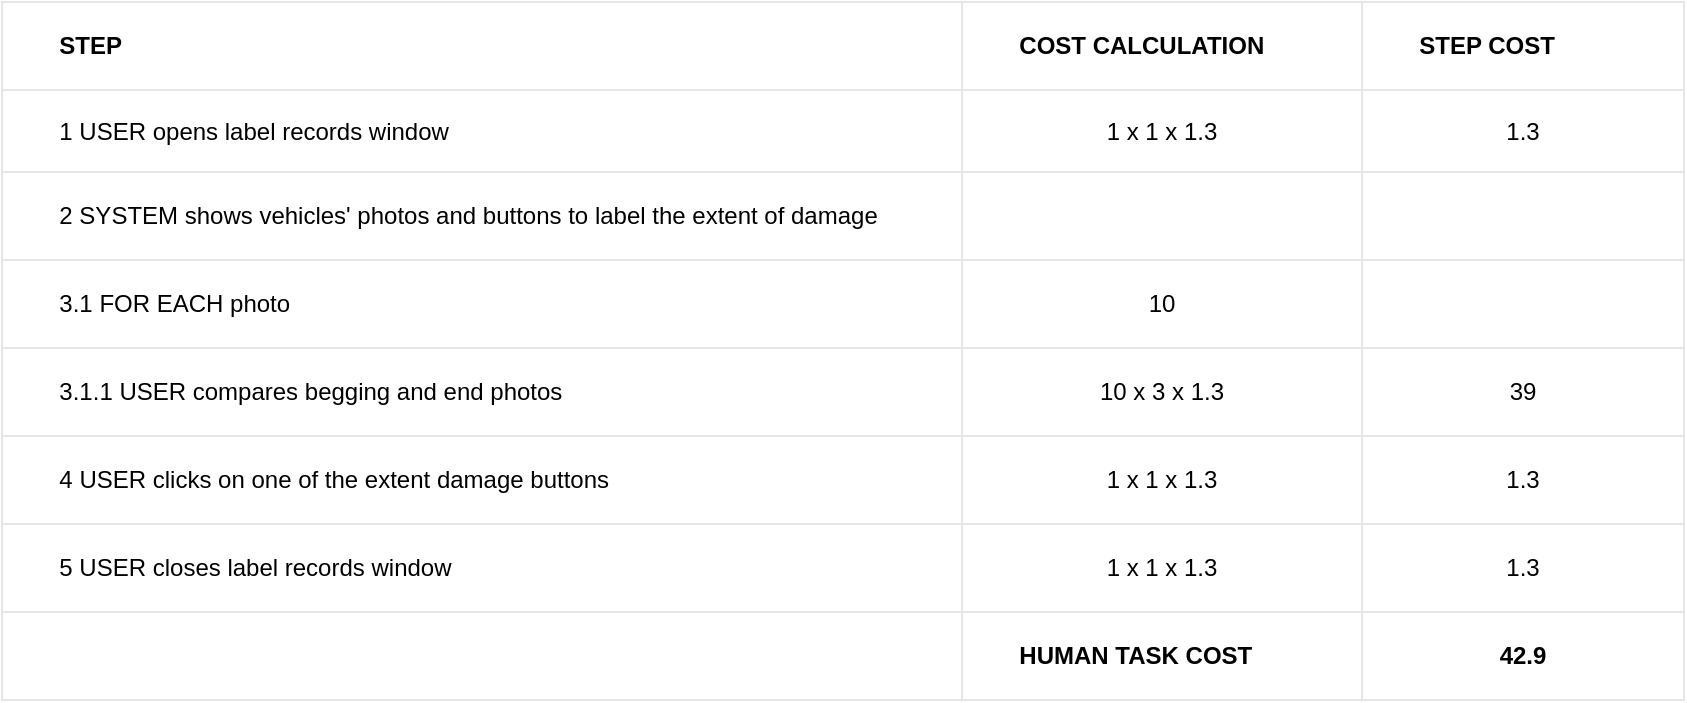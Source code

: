 <mxfile>
    <diagram id="Mswnlu7c8zMctunyO1Xx" name="Pagina-1">
        <mxGraphModel dx="1521" dy="1596" grid="1" gridSize="10" guides="1" tooltips="1" connect="1" arrows="1" fold="1" page="1" pageScale="1" pageWidth="827" pageHeight="1169" math="0" shadow="0">
            <root>
                <mxCell id="0"/>
                <mxCell id="1" parent="0"/>
                <mxCell id="31" value="" style="childLayout=tableLayout;recursiveResize=0;shadow=0;strokeColor=#E6E6E6;align=center;movable=1;resizable=1;rotatable=1;deletable=1;editable=1;connectable=1;" parent="1" vertex="1">
                    <mxGeometry x="-567" y="-79" width="841" height="349" as="geometry"/>
                </mxCell>
                <mxCell id="32" value="" style="shape=tableRow;horizontal=0;startSize=0;swimlaneHead=0;swimlaneBody=0;top=0;left=0;bottom=0;right=0;dropTarget=0;collapsible=0;recursiveResize=0;expand=0;fontStyle=0;fillColor=none;strokeColor=inherit;" parent="31" vertex="1">
                    <mxGeometry width="841" height="44" as="geometry"/>
                </mxCell>
                <mxCell id="33" value="&lt;span style=&quot;white-space: pre;&quot;&gt;&#9;&lt;/span&gt;STEP" style="connectable=0;recursiveResize=0;strokeColor=inherit;fillColor=none;align=left;whiteSpace=wrap;html=1;fontStyle=1" parent="32" vertex="1">
                    <mxGeometry width="480" height="44" as="geometry">
                        <mxRectangle width="480" height="44" as="alternateBounds"/>
                    </mxGeometry>
                </mxCell>
                <mxCell id="34" value="&lt;span style=&quot;white-space: pre;&quot;&gt;&#9;&lt;/span&gt;COST CALCULATION" style="connectable=0;recursiveResize=0;strokeColor=inherit;fillColor=none;align=left;whiteSpace=wrap;html=1;fontStyle=1" parent="32" vertex="1">
                    <mxGeometry x="480" width="200" height="44" as="geometry">
                        <mxRectangle width="200" height="44" as="alternateBounds"/>
                    </mxGeometry>
                </mxCell>
                <mxCell id="35" value="&lt;span style=&quot;white-space: pre;&quot;&gt;&#9;&lt;/span&gt;STEP COST" style="connectable=0;recursiveResize=0;strokeColor=inherit;fillColor=none;align=left;whiteSpace=wrap;html=1;fontStyle=1" parent="32" vertex="1">
                    <mxGeometry x="680" width="161" height="44" as="geometry">
                        <mxRectangle width="161" height="44" as="alternateBounds"/>
                    </mxGeometry>
                </mxCell>
                <mxCell id="36" style="shape=tableRow;horizontal=0;startSize=0;swimlaneHead=0;swimlaneBody=0;top=0;left=0;bottom=0;right=0;dropTarget=0;collapsible=0;recursiveResize=0;expand=0;fontStyle=0;fillColor=none;strokeColor=inherit;align=left;" parent="31" vertex="1">
                    <mxGeometry y="44" width="841" height="41" as="geometry"/>
                </mxCell>
                <mxCell id="37" value="&lt;span style=&quot;white-space: pre;&quot;&gt;&#9;&lt;/span&gt;1 USER opens label records window" style="connectable=0;recursiveResize=0;strokeColor=inherit;fillColor=none;align=left;whiteSpace=wrap;html=1;" parent="36" vertex="1">
                    <mxGeometry width="480" height="41" as="geometry">
                        <mxRectangle width="480" height="41" as="alternateBounds"/>
                    </mxGeometry>
                </mxCell>
                <mxCell id="38" value="1 x 1 x 1.3" style="connectable=0;recursiveResize=0;strokeColor=inherit;fillColor=none;align=center;whiteSpace=wrap;html=1;" parent="36" vertex="1">
                    <mxGeometry x="480" width="200" height="41" as="geometry">
                        <mxRectangle width="200" height="41" as="alternateBounds"/>
                    </mxGeometry>
                </mxCell>
                <mxCell id="39" value="1.3" style="connectable=0;recursiveResize=0;strokeColor=inherit;fillColor=none;align=center;whiteSpace=wrap;html=1;" parent="36" vertex="1">
                    <mxGeometry x="680" width="161" height="41" as="geometry">
                        <mxRectangle width="161" height="41" as="alternateBounds"/>
                    </mxGeometry>
                </mxCell>
                <mxCell id="40" style="shape=tableRow;horizontal=0;startSize=0;swimlaneHead=0;swimlaneBody=0;top=0;left=0;bottom=0;right=0;dropTarget=0;collapsible=0;recursiveResize=0;expand=0;fontStyle=0;fillColor=none;strokeColor=inherit;" parent="31" vertex="1">
                    <mxGeometry y="85" width="841" height="44" as="geometry"/>
                </mxCell>
                <mxCell id="41" value="&lt;span style=&quot;white-space: pre;&quot;&gt;&#9;&lt;/span&gt;2 SYSTEM shows vehicles' photos and buttons to label the extent of damage" style="connectable=0;recursiveResize=0;strokeColor=inherit;fillColor=none;align=left;whiteSpace=wrap;html=1;" parent="40" vertex="1">
                    <mxGeometry width="480" height="44" as="geometry">
                        <mxRectangle width="480" height="44" as="alternateBounds"/>
                    </mxGeometry>
                </mxCell>
                <mxCell id="42" value="" style="connectable=0;recursiveResize=0;strokeColor=inherit;fillColor=none;align=left;whiteSpace=wrap;html=1;" parent="40" vertex="1">
                    <mxGeometry x="480" width="200" height="44" as="geometry">
                        <mxRectangle width="200" height="44" as="alternateBounds"/>
                    </mxGeometry>
                </mxCell>
                <mxCell id="43" value="" style="connectable=0;recursiveResize=0;strokeColor=inherit;fillColor=none;align=left;whiteSpace=wrap;html=1;" parent="40" vertex="1">
                    <mxGeometry x="680" width="161" height="44" as="geometry">
                        <mxRectangle width="161" height="44" as="alternateBounds"/>
                    </mxGeometry>
                </mxCell>
                <mxCell id="44" style="shape=tableRow;horizontal=0;startSize=0;swimlaneHead=0;swimlaneBody=0;top=0;left=0;bottom=0;right=0;dropTarget=0;collapsible=0;recursiveResize=0;expand=0;fontStyle=0;fillColor=none;strokeColor=inherit;" parent="31" vertex="1">
                    <mxGeometry y="129" width="841" height="44" as="geometry"/>
                </mxCell>
                <mxCell id="45" value="&lt;span style=&quot;white-space: pre;&quot;&gt;&#9;&lt;/span&gt;3.1 FOR EACH photo" style="connectable=0;recursiveResize=0;strokeColor=inherit;fillColor=none;align=left;whiteSpace=wrap;html=1;" parent="44" vertex="1">
                    <mxGeometry width="480" height="44" as="geometry">
                        <mxRectangle width="480" height="44" as="alternateBounds"/>
                    </mxGeometry>
                </mxCell>
                <mxCell id="46" value="10" style="connectable=0;recursiveResize=0;strokeColor=inherit;fillColor=none;align=center;whiteSpace=wrap;html=1;" parent="44" vertex="1">
                    <mxGeometry x="480" width="200" height="44" as="geometry">
                        <mxRectangle width="200" height="44" as="alternateBounds"/>
                    </mxGeometry>
                </mxCell>
                <mxCell id="47" value="" style="connectable=0;recursiveResize=0;strokeColor=inherit;fillColor=none;align=center;whiteSpace=wrap;html=1;" parent="44" vertex="1">
                    <mxGeometry x="680" width="161" height="44" as="geometry">
                        <mxRectangle width="161" height="44" as="alternateBounds"/>
                    </mxGeometry>
                </mxCell>
                <mxCell id="60" style="shape=tableRow;horizontal=0;startSize=0;swimlaneHead=0;swimlaneBody=0;top=0;left=0;bottom=0;right=0;dropTarget=0;collapsible=0;recursiveResize=0;expand=0;fontStyle=0;fillColor=none;strokeColor=inherit;" parent="31" vertex="1">
                    <mxGeometry y="173" width="841" height="44" as="geometry"/>
                </mxCell>
                <mxCell id="61" value="&lt;span style=&quot;&quot;&gt;&#9;&lt;/span&gt;&lt;span style=&quot;white-space: pre;&quot;&gt;&#9;&lt;/span&gt;3.1.1 USER compares begging and end photos" style="connectable=0;recursiveResize=0;strokeColor=inherit;fillColor=none;align=left;whiteSpace=wrap;html=1;" parent="60" vertex="1">
                    <mxGeometry width="480" height="44" as="geometry">
                        <mxRectangle width="480" height="44" as="alternateBounds"/>
                    </mxGeometry>
                </mxCell>
                <mxCell id="62" value="10 x 3 x 1.3" style="connectable=0;recursiveResize=0;strokeColor=inherit;fillColor=none;align=center;whiteSpace=wrap;html=1;" parent="60" vertex="1">
                    <mxGeometry x="480" width="200" height="44" as="geometry">
                        <mxRectangle width="200" height="44" as="alternateBounds"/>
                    </mxGeometry>
                </mxCell>
                <mxCell id="63" value="39" style="connectable=0;recursiveResize=0;strokeColor=inherit;fillColor=none;align=center;whiteSpace=wrap;html=1;" parent="60" vertex="1">
                    <mxGeometry x="680" width="161" height="44" as="geometry">
                        <mxRectangle width="161" height="44" as="alternateBounds"/>
                    </mxGeometry>
                </mxCell>
                <mxCell id="48" style="shape=tableRow;horizontal=0;startSize=0;swimlaneHead=0;swimlaneBody=0;top=0;left=0;bottom=0;right=0;dropTarget=0;collapsible=0;recursiveResize=0;expand=0;fontStyle=0;fillColor=none;strokeColor=inherit;" parent="31" vertex="1">
                    <mxGeometry y="217" width="841" height="44" as="geometry"/>
                </mxCell>
                <mxCell id="49" value="&lt;span style=&quot;&quot;&gt;&lt;span style=&quot;&quot;&gt;&lt;span style=&quot;white-space: pre;&quot;&gt;&#9;&lt;/span&gt;4&lt;/span&gt;&lt;/span&gt;&amp;nbsp;USER clicks on one of the extent damage buttons" style="connectable=0;recursiveResize=0;strokeColor=inherit;fillColor=none;align=left;whiteSpace=wrap;html=1;" parent="48" vertex="1">
                    <mxGeometry width="480" height="44" as="geometry">
                        <mxRectangle width="480" height="44" as="alternateBounds"/>
                    </mxGeometry>
                </mxCell>
                <mxCell id="50" value="1 x 1 x 1.3" style="connectable=0;recursiveResize=0;strokeColor=inherit;fillColor=none;align=center;whiteSpace=wrap;html=1;" parent="48" vertex="1">
                    <mxGeometry x="480" width="200" height="44" as="geometry">
                        <mxRectangle width="200" height="44" as="alternateBounds"/>
                    </mxGeometry>
                </mxCell>
                <mxCell id="51" value="1.3" style="connectable=0;recursiveResize=0;strokeColor=inherit;fillColor=none;align=center;whiteSpace=wrap;html=1;" parent="48" vertex="1">
                    <mxGeometry x="680" width="161" height="44" as="geometry">
                        <mxRectangle width="161" height="44" as="alternateBounds"/>
                    </mxGeometry>
                </mxCell>
                <mxCell id="52" style="shape=tableRow;horizontal=0;startSize=0;swimlaneHead=0;swimlaneBody=0;top=0;left=0;bottom=0;right=0;dropTarget=0;collapsible=0;recursiveResize=0;expand=0;fontStyle=0;fillColor=none;strokeColor=inherit;" parent="31" vertex="1">
                    <mxGeometry y="261" width="841" height="44" as="geometry"/>
                </mxCell>
                <mxCell id="53" value="&lt;span style=&quot;white-space: pre;&quot;&gt;&#9;&lt;/span&gt;5 USER closes label records window" style="connectable=0;recursiveResize=0;strokeColor=inherit;fillColor=none;align=left;whiteSpace=wrap;html=1;" parent="52" vertex="1">
                    <mxGeometry width="480" height="44" as="geometry">
                        <mxRectangle width="480" height="44" as="alternateBounds"/>
                    </mxGeometry>
                </mxCell>
                <mxCell id="54" value="1 x 1 x 1.3" style="connectable=0;recursiveResize=0;strokeColor=inherit;fillColor=none;align=center;whiteSpace=wrap;html=1;" parent="52" vertex="1">
                    <mxGeometry x="480" width="200" height="44" as="geometry">
                        <mxRectangle width="200" height="44" as="alternateBounds"/>
                    </mxGeometry>
                </mxCell>
                <mxCell id="55" value="1.3" style="connectable=0;recursiveResize=0;strokeColor=inherit;fillColor=none;align=center;whiteSpace=wrap;html=1;" parent="52" vertex="1">
                    <mxGeometry x="680" width="161" height="44" as="geometry">
                        <mxRectangle width="161" height="44" as="alternateBounds"/>
                    </mxGeometry>
                </mxCell>
                <mxCell id="56" style="shape=tableRow;horizontal=0;startSize=0;swimlaneHead=0;swimlaneBody=0;top=0;left=0;bottom=0;right=0;dropTarget=0;collapsible=0;recursiveResize=0;expand=0;fontStyle=0;fillColor=none;strokeColor=inherit;" parent="31" vertex="1">
                    <mxGeometry y="305" width="841" height="44" as="geometry"/>
                </mxCell>
                <mxCell id="57" value="" style="connectable=0;recursiveResize=0;strokeColor=inherit;fillColor=none;align=left;whiteSpace=wrap;html=1;" parent="56" vertex="1">
                    <mxGeometry width="480" height="44" as="geometry">
                        <mxRectangle width="480" height="44" as="alternateBounds"/>
                    </mxGeometry>
                </mxCell>
                <mxCell id="58" value="&#9;&lt;span style=&quot;font-weight: 700;&quot;&gt;&lt;span style=&quot;white-space: pre;&quot;&gt;&#9;&lt;/span&gt;HUMAN TASK COST&lt;/span&gt;" style="connectable=0;recursiveResize=0;strokeColor=inherit;fillColor=none;align=left;whiteSpace=wrap;html=1;" parent="56" vertex="1">
                    <mxGeometry x="480" width="200" height="44" as="geometry">
                        <mxRectangle width="200" height="44" as="alternateBounds"/>
                    </mxGeometry>
                </mxCell>
                <mxCell id="59" value="&lt;b&gt;42.9&lt;/b&gt;" style="connectable=0;recursiveResize=0;strokeColor=inherit;fillColor=none;align=center;whiteSpace=wrap;html=1;" parent="56" vertex="1">
                    <mxGeometry x="680" width="161" height="44" as="geometry">
                        <mxRectangle width="161" height="44" as="alternateBounds"/>
                    </mxGeometry>
                </mxCell>
            </root>
        </mxGraphModel>
    </diagram>
</mxfile>